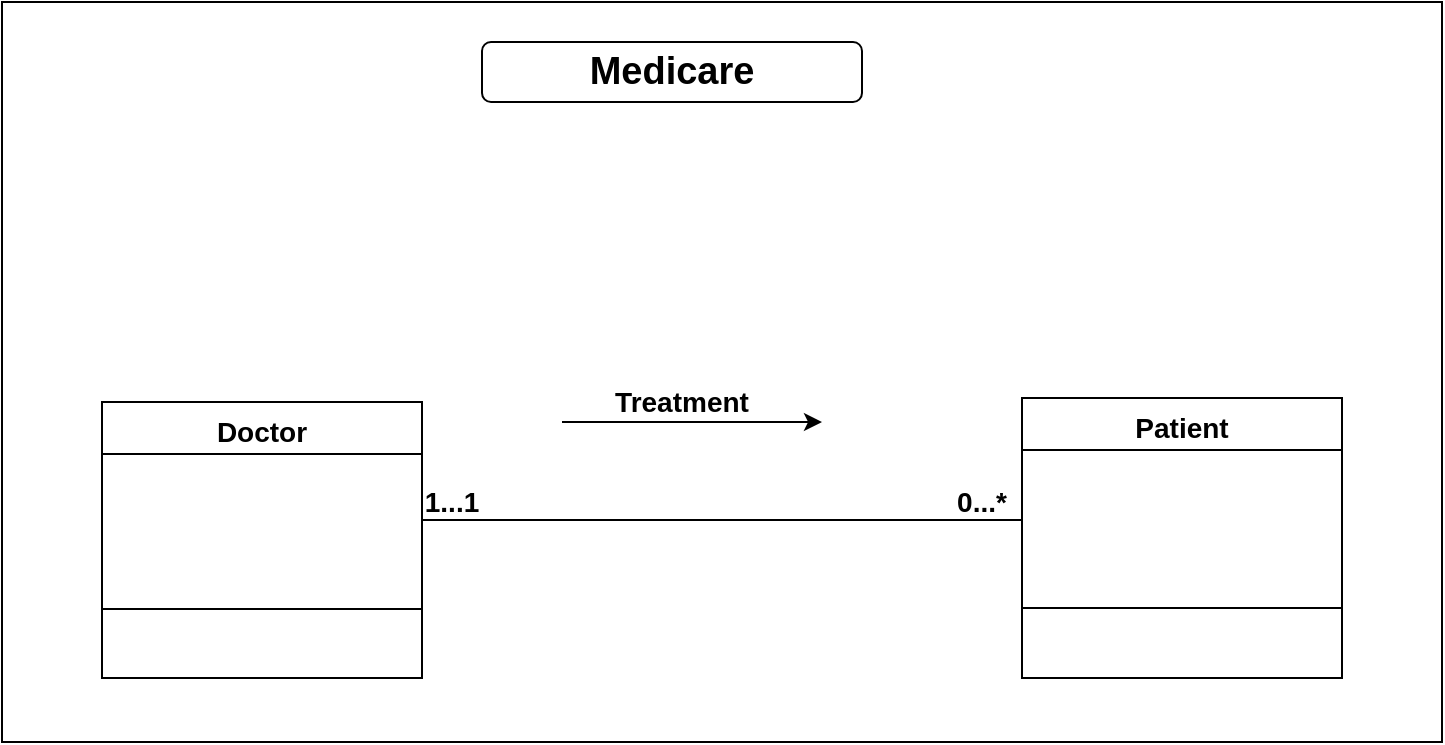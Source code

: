 <mxfile version="14.4.3" type="device"><diagram id="C5RBs43oDa-KdzZeNtuy" name="Page-1"><mxGraphModel dx="852" dy="1663" grid="1" gridSize="10" guides="1" tooltips="1" connect="1" arrows="1" fold="1" page="1" pageScale="1" pageWidth="827" pageHeight="1169" math="0" shadow="0"><root><mxCell id="WIyWlLk6GJQsqaUBKTNV-0"/><mxCell id="WIyWlLk6GJQsqaUBKTNV-1" parent="WIyWlLk6GJQsqaUBKTNV-0"/><mxCell id="EwqZJSHg4_HkYoNzI4FE-1" value="" style="rounded=0;whiteSpace=wrap;html=1;" parent="WIyWlLk6GJQsqaUBKTNV-1" vertex="1"><mxGeometry x="40" y="-70" width="720" height="370" as="geometry"/></mxCell><mxCell id="EwqZJSHg4_HkYoNzI4FE-2" value="Doctor" style="swimlane;fontStyle=1;align=center;verticalAlign=top;childLayout=stackLayout;horizontal=1;startSize=26;horizontalStack=0;resizeParent=1;resizeLast=0;collapsible=1;marginBottom=0;rounded=0;shadow=0;strokeWidth=1;fontSize=14;" parent="WIyWlLk6GJQsqaUBKTNV-1" vertex="1"><mxGeometry x="90" y="130" width="160" height="138" as="geometry"><mxRectangle x="230" y="140" width="160" height="26" as="alternateBounds"/></mxGeometry></mxCell><mxCell id="EwqZJSHg4_HkYoNzI4FE-3" value="" style="endArrow=none;shadow=0;strokeWidth=1;rounded=0;endFill=0;edgeStyle=elbowEdgeStyle;elbow=vertical;" parent="WIyWlLk6GJQsqaUBKTNV-1" source="EwqZJSHg4_HkYoNzI4FE-2" edge="1"><mxGeometry x="0.5" y="41" relative="1" as="geometry"><mxPoint x="390" y="202" as="sourcePoint"/><mxPoint x="550" y="189" as="targetPoint"/><mxPoint x="-40" y="32" as="offset"/></mxGeometry></mxCell><mxCell id="EwqZJSHg4_HkYoNzI4FE-4" value="Patient" style="swimlane;fontStyle=1;align=center;verticalAlign=top;childLayout=stackLayout;horizontal=1;startSize=26;horizontalStack=0;resizeParent=1;resizeLast=0;collapsible=1;marginBottom=0;rounded=0;shadow=0;strokeWidth=1;fontSize=14;" parent="WIyWlLk6GJQsqaUBKTNV-1" vertex="1"><mxGeometry x="550" y="128" width="160" height="140" as="geometry"><mxRectangle x="130" y="380" width="160" height="26" as="alternateBounds"/></mxGeometry></mxCell><mxCell id="EwqZJSHg4_HkYoNzI4FE-5" value="" style="endArrow=none;html=1;exitX=0;exitY=0.75;exitDx=0;exitDy=0;entryX=1;entryY=0.75;entryDx=0;entryDy=0;" parent="WIyWlLk6GJQsqaUBKTNV-1" source="EwqZJSHg4_HkYoNzI4FE-4" target="EwqZJSHg4_HkYoNzI4FE-4" edge="1"><mxGeometry width="50" height="50" relative="1" as="geometry"><mxPoint x="610" y="250" as="sourcePoint"/><mxPoint x="660" y="200" as="targetPoint"/></mxGeometry></mxCell><mxCell id="EwqZJSHg4_HkYoNzI4FE-6" value="" style="endArrow=none;html=1;exitX=0;exitY=0.75;exitDx=0;exitDy=0;entryX=1;entryY=0.75;entryDx=0;entryDy=0;" parent="WIyWlLk6GJQsqaUBKTNV-1" source="EwqZJSHg4_HkYoNzI4FE-2" target="EwqZJSHg4_HkYoNzI4FE-2" edge="1"><mxGeometry width="50" height="50" relative="1" as="geometry"><mxPoint x="120" y="270" as="sourcePoint"/><mxPoint x="170" y="220" as="targetPoint"/></mxGeometry></mxCell><mxCell id="EwqZJSHg4_HkYoNzI4FE-7" value="&lt;font style=&quot;font-size: 14px&quot;&gt;1...1&lt;/font&gt;" style="text;html=1;strokeColor=none;fillColor=none;align=center;verticalAlign=middle;whiteSpace=wrap;rounded=0;fontStyle=1" parent="WIyWlLk6GJQsqaUBKTNV-1" vertex="1"><mxGeometry x="240" y="170" width="50" height="20" as="geometry"/></mxCell><mxCell id="EwqZJSHg4_HkYoNzI4FE-8" value="&lt;font style=&quot;font-size: 14px&quot;&gt;0...*&lt;/font&gt;" style="text;html=1;strokeColor=none;fillColor=none;align=center;verticalAlign=middle;whiteSpace=wrap;rounded=0;fontStyle=1" parent="WIyWlLk6GJQsqaUBKTNV-1" vertex="1"><mxGeometry x="510" y="170" width="40" height="20" as="geometry"/></mxCell><mxCell id="EwqZJSHg4_HkYoNzI4FE-9" value="" style="endArrow=classic;html=1;" parent="WIyWlLk6GJQsqaUBKTNV-1" edge="1"><mxGeometry width="50" height="50" relative="1" as="geometry"><mxPoint x="320" y="140" as="sourcePoint"/><mxPoint x="450" y="140" as="targetPoint"/></mxGeometry></mxCell><mxCell id="EwqZJSHg4_HkYoNzI4FE-10" value="&lt;b&gt;&lt;font style=&quot;font-size: 14px&quot;&gt;Treatment&lt;/font&gt;&lt;/b&gt;" style="text;html=1;strokeColor=none;fillColor=none;align=center;verticalAlign=middle;whiteSpace=wrap;rounded=0;" parent="WIyWlLk6GJQsqaUBKTNV-1" vertex="1"><mxGeometry x="360" y="120" width="40" height="20" as="geometry"/></mxCell><mxCell id="EwqZJSHg4_HkYoNzI4FE-12" value="" style="rounded=1;whiteSpace=wrap;html=1;" parent="WIyWlLk6GJQsqaUBKTNV-1" vertex="1"><mxGeometry x="280" y="-50" width="190" height="30" as="geometry"/></mxCell><mxCell id="EwqZJSHg4_HkYoNzI4FE-13" value="&lt;b&gt;&lt;font style=&quot;font-size: 19px&quot;&gt;Medicare&lt;/font&gt;&lt;/b&gt;" style="text;html=1;strokeColor=none;fillColor=none;align=center;verticalAlign=middle;whiteSpace=wrap;rounded=0;" parent="WIyWlLk6GJQsqaUBKTNV-1" vertex="1"><mxGeometry x="290" y="-45" width="170" height="20" as="geometry"/></mxCell></root></mxGraphModel></diagram></mxfile>